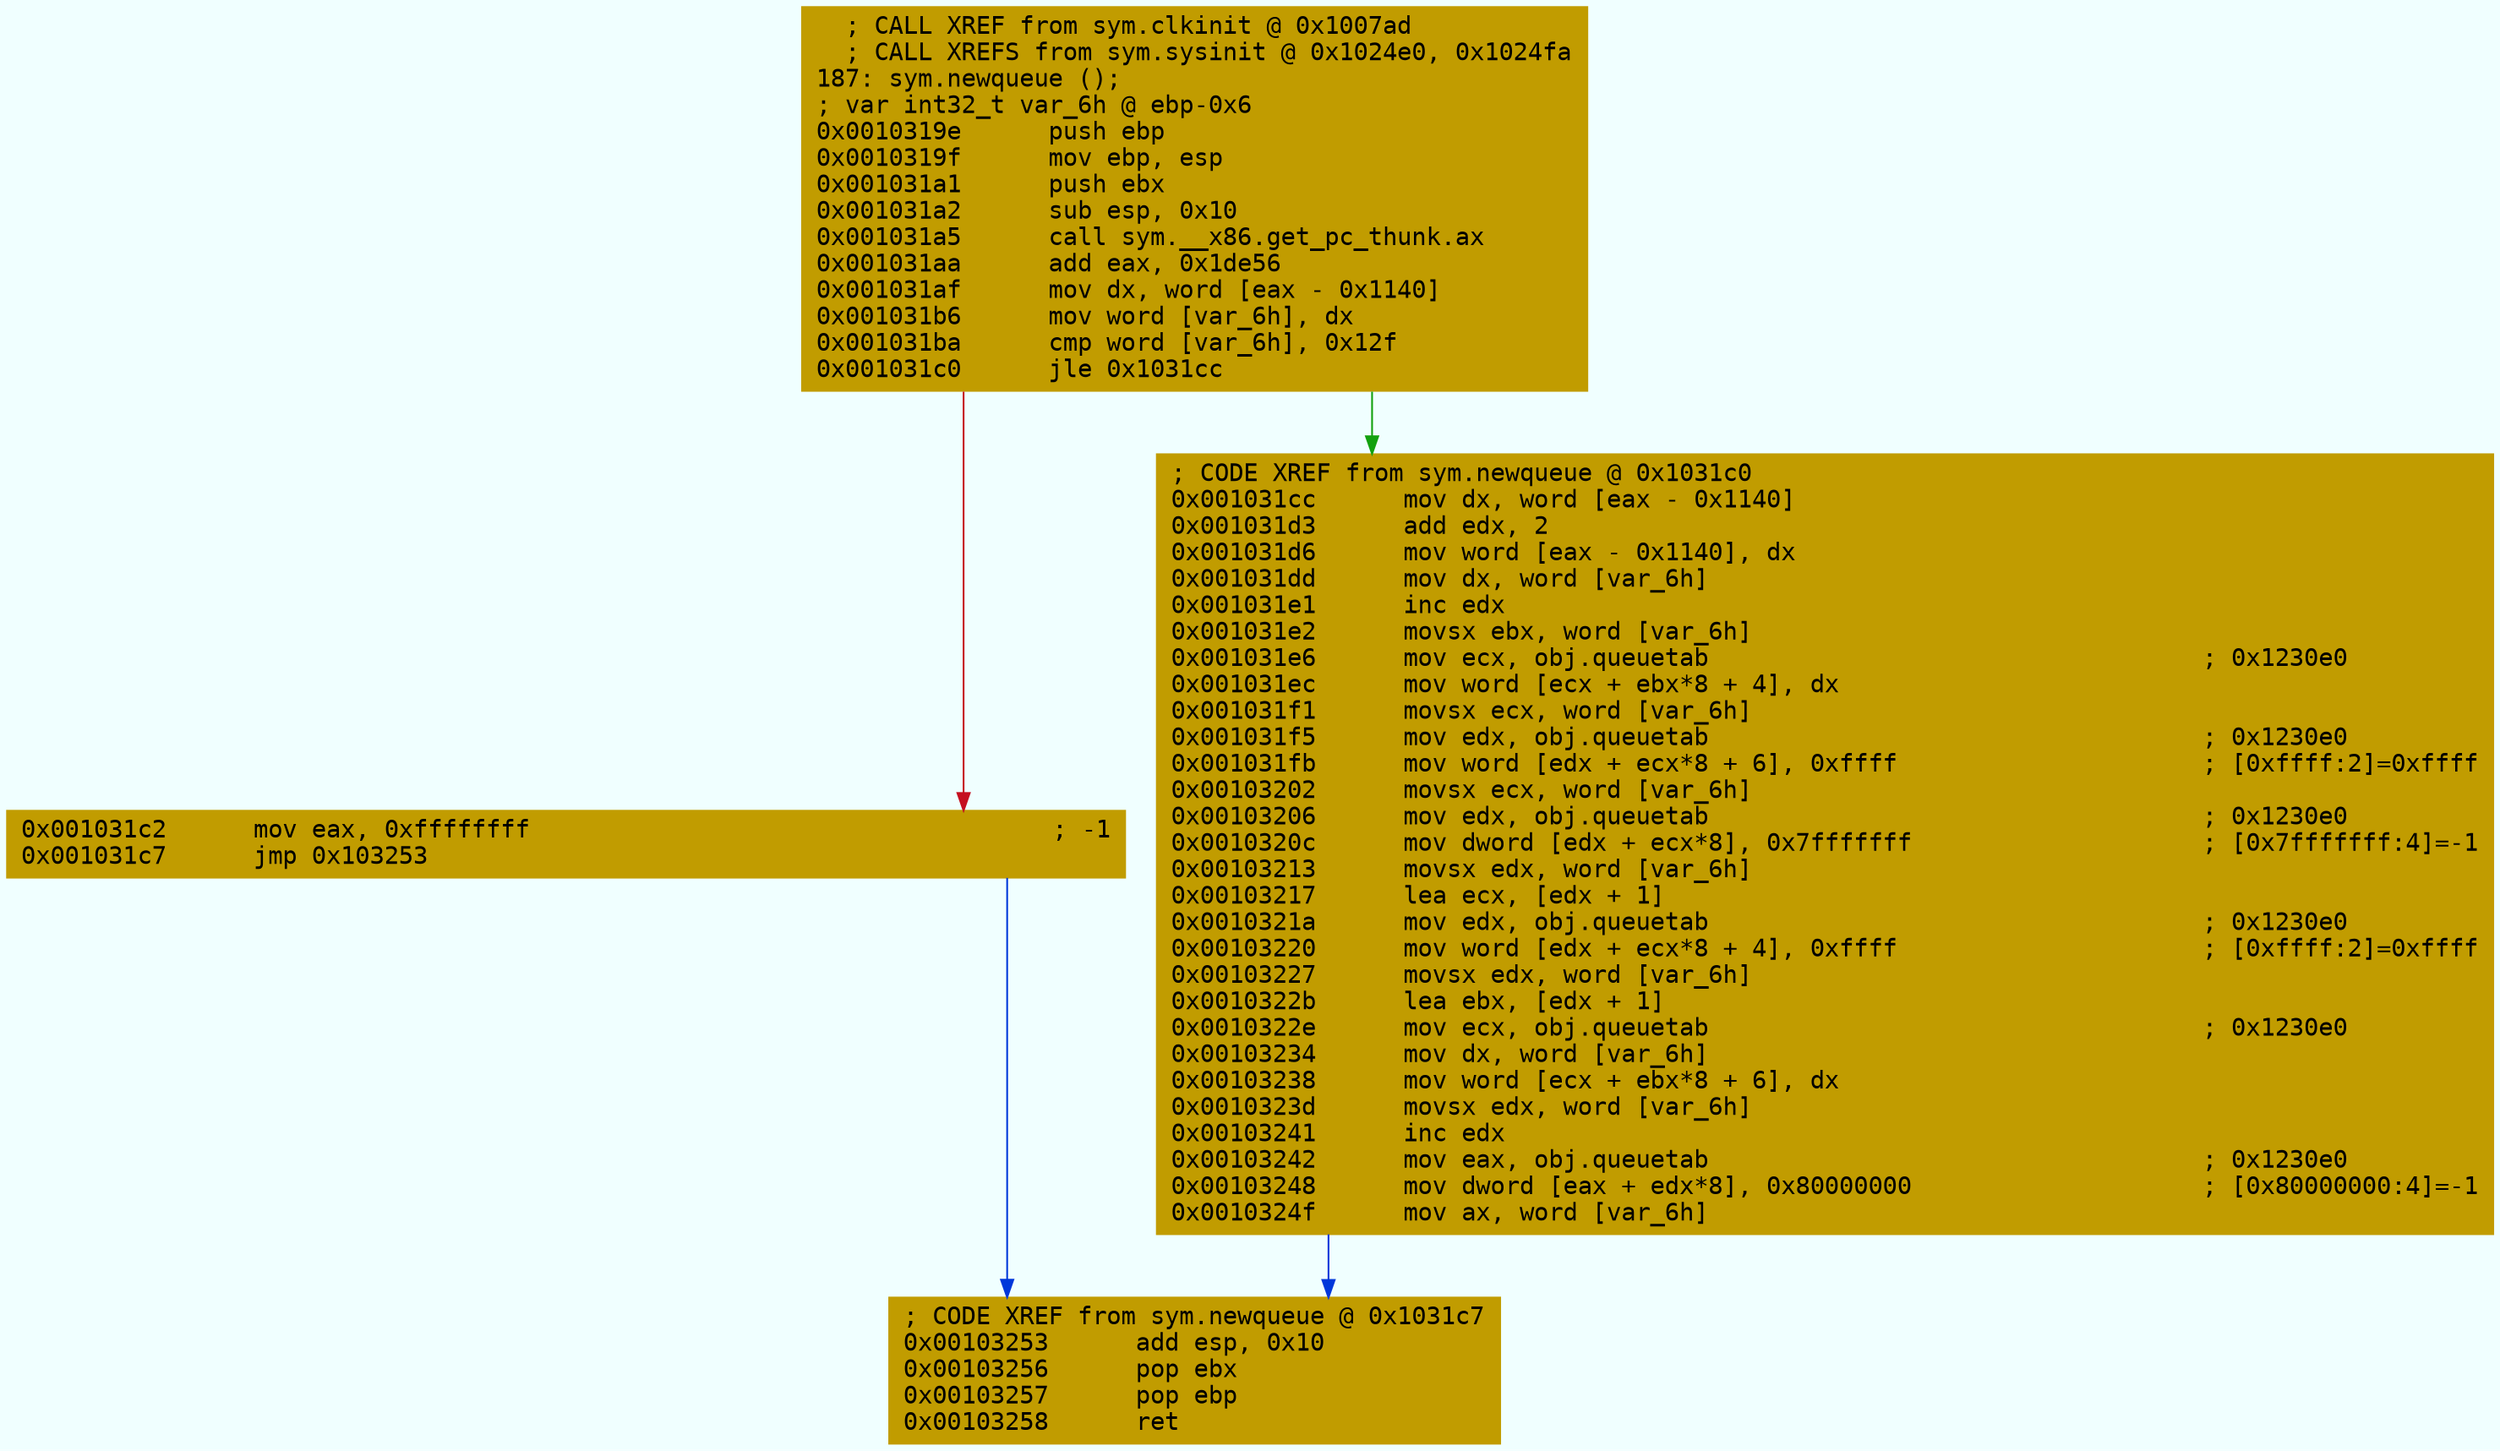 digraph code {
	graph [bgcolor=azure fontsize=8 fontname="Courier" splines="ortho"];
	node [fillcolor=gray style=filled shape=box];
	edge [arrowhead="normal"];
	"0x0010319e" [URL="sym.newqueue/0x0010319e", fillcolor="#c19c00",color="#c19c00", fontname="Courier",label="  ; CALL XREF from sym.clkinit @ 0x1007ad\l  ; CALL XREFS from sym.sysinit @ 0x1024e0, 0x1024fa\l187: sym.newqueue ();\l; var int32_t var_6h @ ebp-0x6\l0x0010319e      push ebp\l0x0010319f      mov ebp, esp\l0x001031a1      push ebx\l0x001031a2      sub esp, 0x10\l0x001031a5      call sym.__x86.get_pc_thunk.ax\l0x001031aa      add eax, 0x1de56\l0x001031af      mov dx, word [eax - 0x1140]\l0x001031b6      mov word [var_6h], dx\l0x001031ba      cmp word [var_6h], 0x12f\l0x001031c0      jle 0x1031cc\l"]
	"0x001031c2" [URL="sym.newqueue/0x001031c2", fillcolor="#c19c00",color="#c19c00", fontname="Courier",label="0x001031c2      mov eax, 0xffffffff                                    ; -1\l0x001031c7      jmp 0x103253\l"]
	"0x001031cc" [URL="sym.newqueue/0x001031cc", fillcolor="#c19c00",color="#c19c00", fontname="Courier",label="; CODE XREF from sym.newqueue @ 0x1031c0\l0x001031cc      mov dx, word [eax - 0x1140]\l0x001031d3      add edx, 2\l0x001031d6      mov word [eax - 0x1140], dx\l0x001031dd      mov dx, word [var_6h]\l0x001031e1      inc edx\l0x001031e2      movsx ebx, word [var_6h]\l0x001031e6      mov ecx, obj.queuetab                                  ; 0x1230e0\l0x001031ec      mov word [ecx + ebx*8 + 4], dx\l0x001031f1      movsx ecx, word [var_6h]\l0x001031f5      mov edx, obj.queuetab                                  ; 0x1230e0\l0x001031fb      mov word [edx + ecx*8 + 6], 0xffff                     ; [0xffff:2]=0xffff\l0x00103202      movsx ecx, word [var_6h]\l0x00103206      mov edx, obj.queuetab                                  ; 0x1230e0\l0x0010320c      mov dword [edx + ecx*8], 0x7fffffff                    ; [0x7fffffff:4]=-1\l0x00103213      movsx edx, word [var_6h]\l0x00103217      lea ecx, [edx + 1]\l0x0010321a      mov edx, obj.queuetab                                  ; 0x1230e0\l0x00103220      mov word [edx + ecx*8 + 4], 0xffff                     ; [0xffff:2]=0xffff\l0x00103227      movsx edx, word [var_6h]\l0x0010322b      lea ebx, [edx + 1]\l0x0010322e      mov ecx, obj.queuetab                                  ; 0x1230e0\l0x00103234      mov dx, word [var_6h]\l0x00103238      mov word [ecx + ebx*8 + 6], dx\l0x0010323d      movsx edx, word [var_6h]\l0x00103241      inc edx\l0x00103242      mov eax, obj.queuetab                                  ; 0x1230e0\l0x00103248      mov dword [eax + edx*8], 0x80000000                    ; [0x80000000:4]=-1\l0x0010324f      mov ax, word [var_6h]\l"]
	"0x00103253" [URL="sym.newqueue/0x00103253", fillcolor="#c19c00",color="#c19c00", fontname="Courier",label="; CODE XREF from sym.newqueue @ 0x1031c7\l0x00103253      add esp, 0x10\l0x00103256      pop ebx\l0x00103257      pop ebp\l0x00103258      ret\l"]
        "0x0010319e" -> "0x001031cc" [color="#13a10e"];
        "0x0010319e" -> "0x001031c2" [color="#c50f1f"];
        "0x001031c2" -> "0x00103253" [color="#0037da"];
        "0x001031cc" -> "0x00103253" [color="#0037da"];
}
